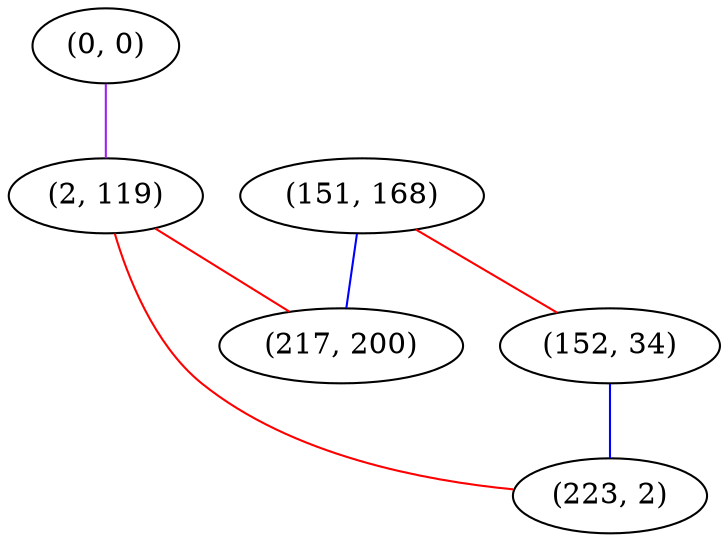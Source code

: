 graph "" {
"(0, 0)";
"(151, 168)";
"(2, 119)";
"(152, 34)";
"(223, 2)";
"(217, 200)";
"(0, 0)" -- "(2, 119)"  [color=purple, key=0, weight=4];
"(151, 168)" -- "(217, 200)"  [color=blue, key=0, weight=3];
"(151, 168)" -- "(152, 34)"  [color=red, key=0, weight=1];
"(2, 119)" -- "(217, 200)"  [color=red, key=0, weight=1];
"(2, 119)" -- "(223, 2)"  [color=red, key=0, weight=1];
"(152, 34)" -- "(223, 2)"  [color=blue, key=0, weight=3];
}
